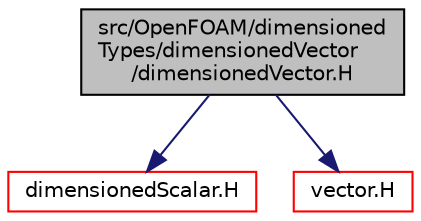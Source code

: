 digraph "src/OpenFOAM/dimensionedTypes/dimensionedVector/dimensionedVector.H"
{
  bgcolor="transparent";
  edge [fontname="Helvetica",fontsize="10",labelfontname="Helvetica",labelfontsize="10"];
  node [fontname="Helvetica",fontsize="10",shape=record];
  Node0 [label="src/OpenFOAM/dimensioned\lTypes/dimensionedVector\l/dimensionedVector.H",height=0.2,width=0.4,color="black", fillcolor="grey75", style="filled", fontcolor="black"];
  Node0 -> Node1 [color="midnightblue",fontsize="10",style="solid",fontname="Helvetica"];
  Node1 [label="dimensionedScalar.H",height=0.2,width=0.4,color="red",URL="$a10061.html"];
  Node0 -> Node122 [color="midnightblue",fontsize="10",style="solid",fontname="Helvetica"];
  Node122 [label="vector.H",height=0.2,width=0.4,color="red",URL="$a13694.html"];
}
